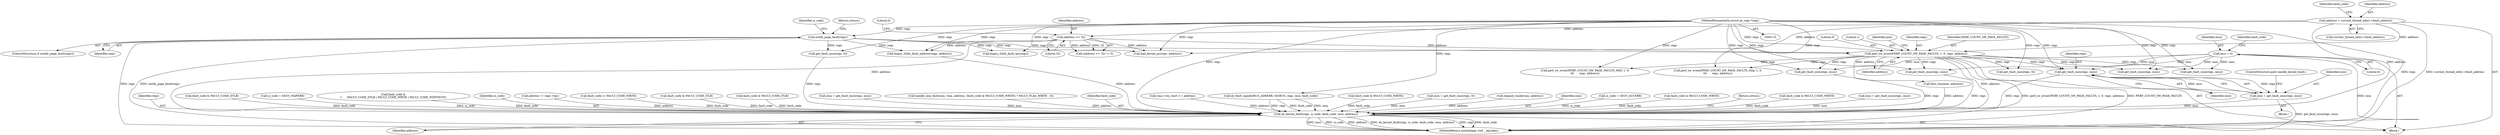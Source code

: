 digraph "0_linux_a8b0ca17b80e92faab46ee7179ba9e99ccb61233_44@pointer" {
"1000268" [label="(Call,get_fault_insn(regs, insn))"];
"1000239" [label="(Call,perf_sw_event(PERF_COUNT_SW_PAGE_FAULTS, 1, 0, regs, address))"];
"1000138" [label="(Call,notify_page_fault(regs))"];
"1000116" [label="(MethodParameterIn,struct pt_regs *regs)"];
"1000186" [label="(Call,address >> 32)"];
"1000144" [label="(Call,address = current_thread_info()->fault_address)"];
"1000126" [label="(Call,insn = 0)"];
"1000266" [label="(Call,insn = get_fault_insn(regs, insn))"];
"1000601" [label="(Call,do_kernel_fault(regs, si_code, fault_code, insn, address))"];
"1000242" [label="(Literal,0)"];
"1000241" [label="(Literal,1)"];
"1000265" [label="(Block,)"];
"1000250" [label="(Identifier,mm)"];
"1000640" [label="(Call,get_fault_insn(regs, insn))"];
"1000140" [label="(Return,return;)"];
"1000126" [label="(Call,insn = 0)"];
"1000267" [label="(Identifier,insn)"];
"1000135" [label="(Identifier,fault_code)"];
"1000354" [label="(Call,get_fault_insn(regs, insn))"];
"1000602" [label="(Identifier,regs)"];
"1000269" [label="(Identifier,regs)"];
"1000279" [label="(Call,find_vma(mm, address))"];
"1000127" [label="(Identifier,insn)"];
"1000154" [label="(Call,fault_code & FAULT_CODE_DTLB)"];
"1000141" [label="(Call,si_code = SEGV_MAPERR)"];
"1000289" [label="(Call,fault_code &\n\t      (FAULT_CODE_DTLB | FAULT_CODE_WRITE | FAULT_CODE_WINFIXUP))"];
"1000603" [label="(Identifier,si_code)"];
"1000185" [label="(Call,(address >> 32) != 0)"];
"1000411" [label="(Call,address != regs->tpc)"];
"1000239" [label="(Call,perf_sw_event(PERF_COUNT_SW_PAGE_FAULTS, 1, 0, regs, address))"];
"1000327" [label="(Call,fault_code |= FAULT_CODE_WRITE)"];
"1000270" [label="(Identifier,insn)"];
"1000633" [label="(Call,get_fault_insn(regs, 0))"];
"1000243" [label="(Identifier,regs)"];
"1000146" [label="(Call,current_thread_info()->fault_address)"];
"1000128" [label="(Literal,0)"];
"1000244" [label="(Identifier,address)"];
"1000400" [label="(Call,fault_code & FAULT_CODE_ITLB)"];
"1000151" [label="(Call,fault_code & FAULT_CODE_ITLB)"];
"1000144" [label="(Call,address = current_thread_info()->fault_address)"];
"1000661" [label="(MethodReturn,asmlinkage void __kprobes)"];
"1000188" [label="(Literal,32)"];
"1000590" [label="(Call,insn = get_fault_insn(regs, insn))"];
"1000472" [label="(Call,handle_mm_fault(mm, vma, address, (fault_code & FAULT_CODE_WRITE) ? FAULT_FLAG_WRITE : 0))"];
"1000601" [label="(Call,do_kernel_fault(regs, si_code, fault_code, insn, address))"];
"1000604" [label="(Identifier,fault_code)"];
"1000611" [label="(Call,get_fault_insn(regs, insn))"];
"1000152" [label="(Identifier,fault_code)"];
"1000240" [label="(Identifier,PERF_COUNT_SW_PAGE_FAULTS)"];
"1000229" [label="(Call,bad_kernel_pc(regs, address))"];
"1000268" [label="(Call,get_fault_insn(regs, insn))"];
"1000648" [label="(Call,do_fault_siginfo(BUS_ADRERR, SIGBUS, regs, insn, fault_code))"];
"1000332" [label="(Call,vma->vm_start <= address)"];
"1000186" [label="(Call,address >> 32)"];
"1000189" [label="(Literal,0)"];
"1000521" [label="(Call,perf_sw_event(PERF_COUNT_SW_PAGE_FAULTS_MIN, 1, 0,\n\t\t\t      regs, address))"];
"1000191" [label="(Call,bogus_32bit_fault_address(regs, address))"];
"1000477" [label="(Call,fault_code & FAULT_CODE_WRITE)"];
"1000631" [label="(Call,insn = get_fault_insn(regs, 0))"];
"1000138" [label="(Call,notify_page_fault(regs))"];
"1000390" [label="(Call,expand_stack(vma, address))"];
"1000605" [label="(Identifier,insn)"];
"1000145" [label="(Identifier,address)"];
"1000137" [label="(ControlStructure,if (notify_page_fault(regs)))"];
"1000395" [label="(Call,si_code = SEGV_ACCERR)"];
"1000139" [label="(Identifier,regs)"];
"1000424" [label="(Call,fault_code & FAULT_CODE_WRITE)"];
"1000266" [label="(Call,insn = get_fault_insn(regs, insn))"];
"1000607" [label="(Return,return;)"];
"1000348" [label="(Call,fault_code & FAULT_CODE_WRITE)"];
"1000609" [label="(Call,insn = get_fault_insn(regs, insn))"];
"1000509" [label="(Call,perf_sw_event(PERF_COUNT_SW_PAGE_FAULTS_MAJ, 1, 0,\n\t\t\t      regs, address))"];
"1000116" [label="(MethodParameterIn,struct pt_regs *regs)"];
"1000117" [label="(Block,)"];
"1000142" [label="(Identifier,si_code)"];
"1000187" [label="(Identifier,address)"];
"1000606" [label="(Identifier,address)"];
"1000180" [label="(Call,bogus_32bit_fault_tpc(regs))"];
"1000307" [label="(Call,get_fault_insn(regs, 0))"];
"1000592" [label="(Call,get_fault_insn(regs, insn))"];
"1000271" [label="(ControlStructure,goto handle_kernel_fault;)"];
"1000268" -> "1000266"  [label="AST: "];
"1000268" -> "1000270"  [label="CFG: "];
"1000269" -> "1000268"  [label="AST: "];
"1000270" -> "1000268"  [label="AST: "];
"1000266" -> "1000268"  [label="CFG: "];
"1000268" -> "1000266"  [label="DDG: regs"];
"1000268" -> "1000266"  [label="DDG: insn"];
"1000239" -> "1000268"  [label="DDG: regs"];
"1000116" -> "1000268"  [label="DDG: regs"];
"1000126" -> "1000268"  [label="DDG: insn"];
"1000268" -> "1000601"  [label="DDG: regs"];
"1000239" -> "1000117"  [label="AST: "];
"1000239" -> "1000244"  [label="CFG: "];
"1000240" -> "1000239"  [label="AST: "];
"1000241" -> "1000239"  [label="AST: "];
"1000242" -> "1000239"  [label="AST: "];
"1000243" -> "1000239"  [label="AST: "];
"1000244" -> "1000239"  [label="AST: "];
"1000250" -> "1000239"  [label="CFG: "];
"1000239" -> "1000661"  [label="DDG: perf_sw_event(PERF_COUNT_SW_PAGE_FAULTS, 1, 0, regs, address)"];
"1000239" -> "1000661"  [label="DDG: PERF_COUNT_SW_PAGE_FAULTS"];
"1000138" -> "1000239"  [label="DDG: regs"];
"1000116" -> "1000239"  [label="DDG: regs"];
"1000186" -> "1000239"  [label="DDG: address"];
"1000144" -> "1000239"  [label="DDG: address"];
"1000239" -> "1000279"  [label="DDG: address"];
"1000239" -> "1000307"  [label="DDG: regs"];
"1000239" -> "1000354"  [label="DDG: regs"];
"1000239" -> "1000509"  [label="DDG: regs"];
"1000239" -> "1000521"  [label="DDG: regs"];
"1000239" -> "1000592"  [label="DDG: regs"];
"1000239" -> "1000601"  [label="DDG: address"];
"1000239" -> "1000611"  [label="DDG: regs"];
"1000239" -> "1000640"  [label="DDG: regs"];
"1000138" -> "1000137"  [label="AST: "];
"1000138" -> "1000139"  [label="CFG: "];
"1000139" -> "1000138"  [label="AST: "];
"1000140" -> "1000138"  [label="CFG: "];
"1000142" -> "1000138"  [label="CFG: "];
"1000138" -> "1000661"  [label="DDG: regs"];
"1000138" -> "1000661"  [label="DDG: notify_page_fault(regs)"];
"1000116" -> "1000138"  [label="DDG: regs"];
"1000138" -> "1000180"  [label="DDG: regs"];
"1000138" -> "1000191"  [label="DDG: regs"];
"1000138" -> "1000229"  [label="DDG: regs"];
"1000138" -> "1000633"  [label="DDG: regs"];
"1000116" -> "1000115"  [label="AST: "];
"1000116" -> "1000661"  [label="DDG: regs"];
"1000116" -> "1000180"  [label="DDG: regs"];
"1000116" -> "1000191"  [label="DDG: regs"];
"1000116" -> "1000229"  [label="DDG: regs"];
"1000116" -> "1000307"  [label="DDG: regs"];
"1000116" -> "1000354"  [label="DDG: regs"];
"1000116" -> "1000509"  [label="DDG: regs"];
"1000116" -> "1000521"  [label="DDG: regs"];
"1000116" -> "1000592"  [label="DDG: regs"];
"1000116" -> "1000601"  [label="DDG: regs"];
"1000116" -> "1000611"  [label="DDG: regs"];
"1000116" -> "1000633"  [label="DDG: regs"];
"1000116" -> "1000640"  [label="DDG: regs"];
"1000116" -> "1000648"  [label="DDG: regs"];
"1000186" -> "1000185"  [label="AST: "];
"1000186" -> "1000188"  [label="CFG: "];
"1000187" -> "1000186"  [label="AST: "];
"1000188" -> "1000186"  [label="AST: "];
"1000189" -> "1000186"  [label="CFG: "];
"1000186" -> "1000185"  [label="DDG: address"];
"1000186" -> "1000185"  [label="DDG: 32"];
"1000144" -> "1000186"  [label="DDG: address"];
"1000186" -> "1000191"  [label="DDG: address"];
"1000186" -> "1000229"  [label="DDG: address"];
"1000186" -> "1000601"  [label="DDG: address"];
"1000144" -> "1000117"  [label="AST: "];
"1000144" -> "1000146"  [label="CFG: "];
"1000145" -> "1000144"  [label="AST: "];
"1000146" -> "1000144"  [label="AST: "];
"1000152" -> "1000144"  [label="CFG: "];
"1000144" -> "1000661"  [label="DDG: current_thread_info()->fault_address"];
"1000144" -> "1000229"  [label="DDG: address"];
"1000144" -> "1000601"  [label="DDG: address"];
"1000126" -> "1000117"  [label="AST: "];
"1000126" -> "1000128"  [label="CFG: "];
"1000127" -> "1000126"  [label="AST: "];
"1000128" -> "1000126"  [label="AST: "];
"1000135" -> "1000126"  [label="CFG: "];
"1000126" -> "1000661"  [label="DDG: insn"];
"1000126" -> "1000354"  [label="DDG: insn"];
"1000126" -> "1000592"  [label="DDG: insn"];
"1000126" -> "1000611"  [label="DDG: insn"];
"1000126" -> "1000640"  [label="DDG: insn"];
"1000266" -> "1000265"  [label="AST: "];
"1000267" -> "1000266"  [label="AST: "];
"1000271" -> "1000266"  [label="CFG: "];
"1000266" -> "1000661"  [label="DDG: get_fault_insn(regs, insn)"];
"1000266" -> "1000601"  [label="DDG: insn"];
"1000601" -> "1000117"  [label="AST: "];
"1000601" -> "1000606"  [label="CFG: "];
"1000602" -> "1000601"  [label="AST: "];
"1000603" -> "1000601"  [label="AST: "];
"1000604" -> "1000601"  [label="AST: "];
"1000605" -> "1000601"  [label="AST: "];
"1000606" -> "1000601"  [label="AST: "];
"1000607" -> "1000601"  [label="CFG: "];
"1000601" -> "1000661"  [label="DDG: regs"];
"1000601" -> "1000661"  [label="DDG: fault_code"];
"1000601" -> "1000661"  [label="DDG: insn"];
"1000601" -> "1000661"  [label="DDG: si_code"];
"1000601" -> "1000661"  [label="DDG: address"];
"1000601" -> "1000661"  [label="DDG: do_kernel_fault(regs, si_code, fault_code, insn, address)"];
"1000648" -> "1000601"  [label="DDG: regs"];
"1000648" -> "1000601"  [label="DDG: fault_code"];
"1000648" -> "1000601"  [label="DDG: insn"];
"1000633" -> "1000601"  [label="DDG: regs"];
"1000611" -> "1000601"  [label="DDG: regs"];
"1000592" -> "1000601"  [label="DDG: regs"];
"1000395" -> "1000601"  [label="DDG: si_code"];
"1000141" -> "1000601"  [label="DDG: si_code"];
"1000348" -> "1000601"  [label="DDG: fault_code"];
"1000289" -> "1000601"  [label="DDG: fault_code"];
"1000400" -> "1000601"  [label="DDG: fault_code"];
"1000151" -> "1000601"  [label="DDG: fault_code"];
"1000154" -> "1000601"  [label="DDG: fault_code"];
"1000327" -> "1000601"  [label="DDG: fault_code"];
"1000477" -> "1000601"  [label="DDG: fault_code"];
"1000424" -> "1000601"  [label="DDG: fault_code"];
"1000631" -> "1000601"  [label="DDG: insn"];
"1000609" -> "1000601"  [label="DDG: insn"];
"1000590" -> "1000601"  [label="DDG: insn"];
"1000332" -> "1000601"  [label="DDG: address"];
"1000472" -> "1000601"  [label="DDG: address"];
"1000390" -> "1000601"  [label="DDG: address"];
"1000411" -> "1000601"  [label="DDG: address"];
"1000191" -> "1000601"  [label="DDG: address"];
"1000279" -> "1000601"  [label="DDG: address"];
}
